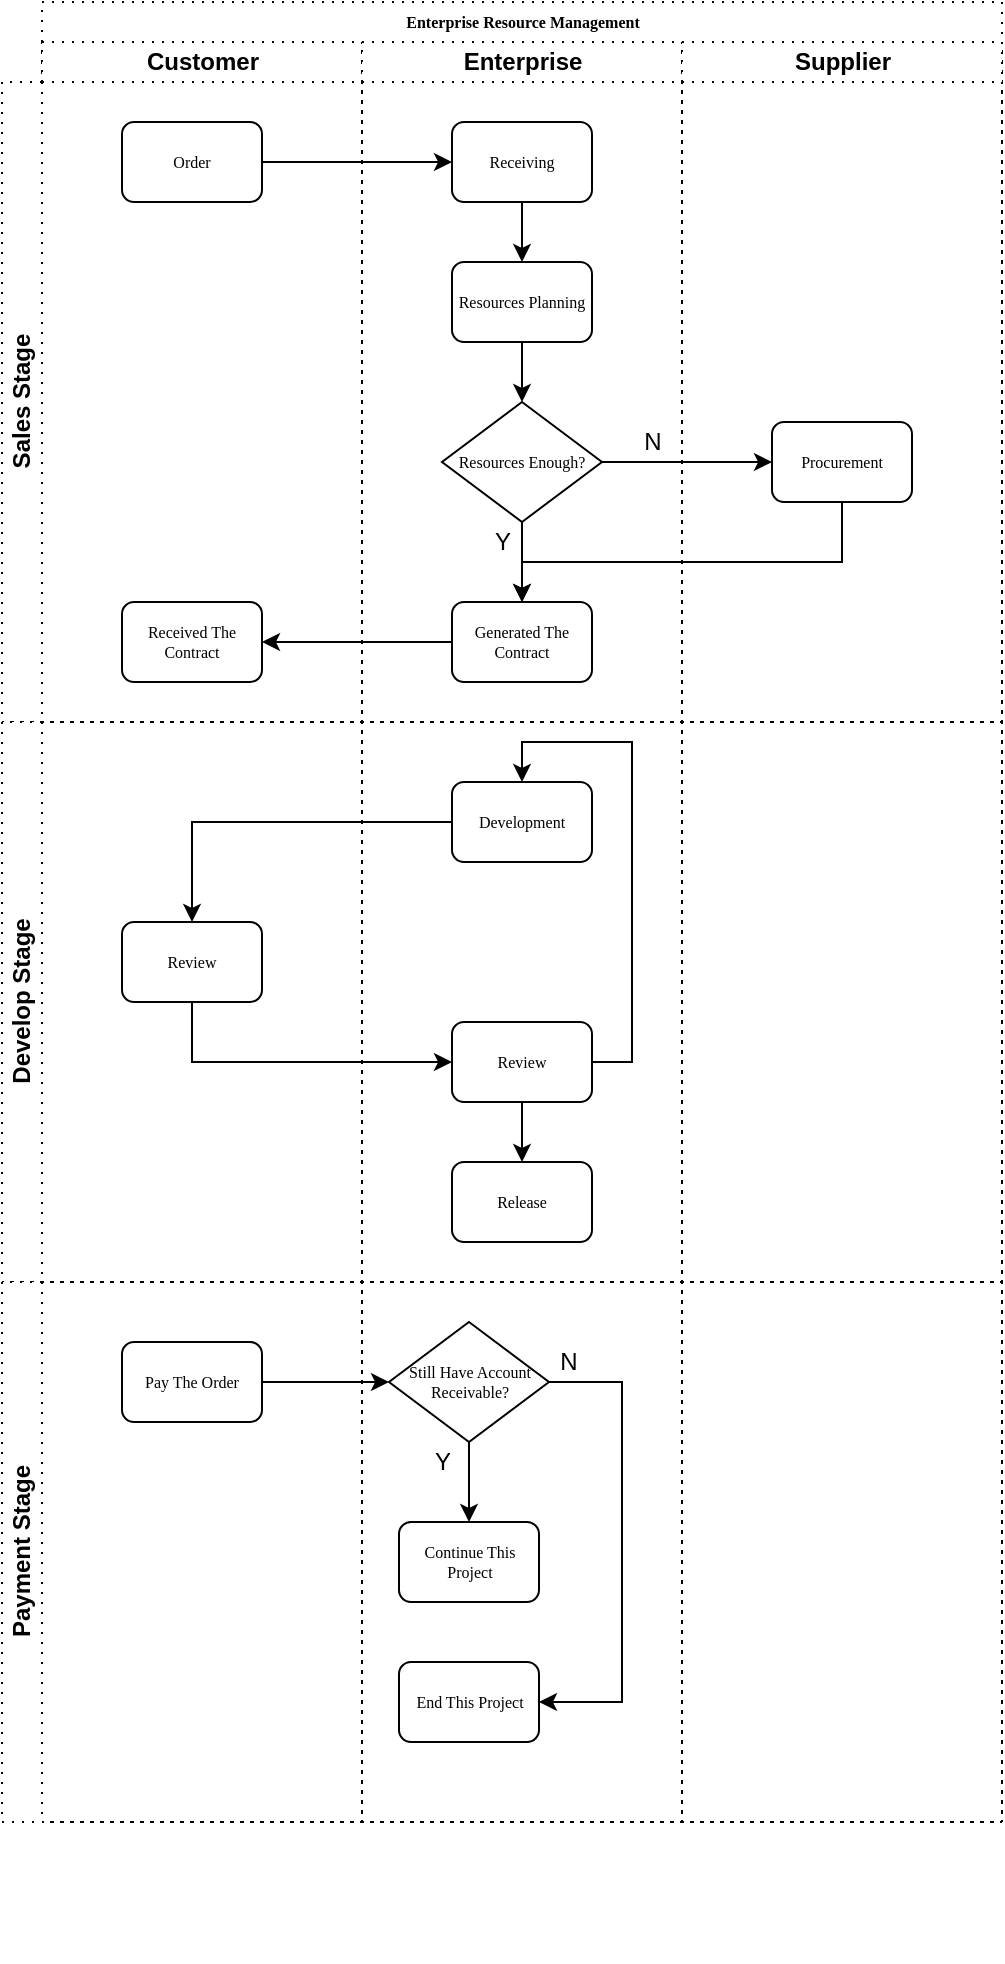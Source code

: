 <mxfile version="14.4.3" type="device" pages="2"><diagram name="流程图" id="wck8AHuscvr_MnNPHwj-"><mxGraphModel dx="1058" dy="791" grid="1" gridSize="10" guides="1" tooltips="1" connect="1" arrows="1" fold="1" page="1" pageScale="1" pageWidth="827" pageHeight="1169" math="0" shadow="0"><root><mxCell id="fPqLP5MSoPz_TNZKcSrI-0"/><mxCell id="fPqLP5MSoPz_TNZKcSrI-1" parent="fPqLP5MSoPz_TNZKcSrI-0"/><mxCell id="V-G7NTy1UV1EWNPCt-w--10" value="" style="group" vertex="1" connectable="0" parent="fPqLP5MSoPz_TNZKcSrI-1"><mxGeometry x="140" y="50" width="500" height="980" as="geometry"/></mxCell><mxCell id="fPqLP5MSoPz_TNZKcSrI-44" value="&lt;div&gt;Sales Stage&lt;/div&gt;" style="swimlane;html=1;startSize=20;horizontal=0;dashed=1;dashPattern=1 4;" parent="V-G7NTy1UV1EWNPCt-w--10" vertex="1"><mxGeometry y="40" width="500" height="320" as="geometry"/></mxCell><mxCell id="fPqLP5MSoPz_TNZKcSrI-46" value="Develop Stage" style="swimlane;html=1;startSize=20;horizontal=0;dashed=1;dashPattern=1 4;" parent="V-G7NTy1UV1EWNPCt-w--10" vertex="1"><mxGeometry y="360" width="500" height="280" as="geometry"/></mxCell><mxCell id="V-G7NTy1UV1EWNPCt-w--9" value="" style="group" vertex="1" connectable="0" parent="V-G7NTy1UV1EWNPCt-w--10"><mxGeometry x="20" width="480" height="980" as="geometry"/></mxCell><mxCell id="fPqLP5MSoPz_TNZKcSrI-2" value="Enterprise Resource Management" style="swimlane;html=1;childLayout=stackLayout;startSize=20;rounded=0;shadow=0;labelBackgroundColor=none;strokeWidth=1;fontFamily=Verdana;fontSize=8;align=center;dashed=1;dashPattern=1 4;" parent="V-G7NTy1UV1EWNPCt-w--9" vertex="1"><mxGeometry width="480" height="910" as="geometry"/></mxCell><mxCell id="fPqLP5MSoPz_TNZKcSrI-14" style="edgeStyle=orthogonalEdgeStyle;rounded=1;html=1;labelBackgroundColor=none;startArrow=none;startFill=0;startSize=5;endArrow=classicThin;endFill=1;endSize=5;jettySize=auto;orthogonalLoop=1;strokeWidth=1;fontFamily=Verdana;fontSize=8" parent="fPqLP5MSoPz_TNZKcSrI-2" edge="1"><mxGeometry relative="1" as="geometry"><mxPoint x="600" y="690" as="sourcePoint"/></mxGeometry></mxCell><mxCell id="fPqLP5MSoPz_TNZKcSrI-15" style="edgeStyle=orthogonalEdgeStyle;rounded=1;html=1;labelBackgroundColor=none;startArrow=none;startFill=0;startSize=5;endArrow=classicThin;endFill=1;endSize=5;jettySize=auto;orthogonalLoop=1;strokeWidth=1;fontFamily=Verdana;fontSize=8" parent="fPqLP5MSoPz_TNZKcSrI-2" edge="1"><mxGeometry relative="1" as="geometry"><mxPoint x="770" y="690" as="sourcePoint"/></mxGeometry></mxCell><mxCell id="fPqLP5MSoPz_TNZKcSrI-16" style="edgeStyle=orthogonalEdgeStyle;rounded=1;html=1;labelBackgroundColor=none;startArrow=none;startFill=0;startSize=5;endArrow=classicThin;endFill=1;endSize=5;jettySize=auto;orthogonalLoop=1;strokeWidth=1;fontFamily=Verdana;fontSize=8" parent="fPqLP5MSoPz_TNZKcSrI-2" edge="1"><mxGeometry relative="1" as="geometry"><mxPoint x="610" y="450" as="sourcePoint"/></mxGeometry></mxCell><mxCell id="fPqLP5MSoPz_TNZKcSrI-17" style="edgeStyle=orthogonalEdgeStyle;rounded=1;html=1;labelBackgroundColor=none;startArrow=none;startFill=0;startSize=5;endArrow=classicThin;endFill=1;endSize=5;jettySize=auto;orthogonalLoop=1;strokeColor=#000000;strokeWidth=1;fontFamily=Verdana;fontSize=8;fontColor=#000000;" parent="fPqLP5MSoPz_TNZKcSrI-2" edge="1"><mxGeometry relative="1" as="geometry"><mxPoint x="610" y="610" as="targetPoint"/></mxGeometry></mxCell><mxCell id="V-G7NTy1UV1EWNPCt-w--43" value="" style="group" vertex="1" connectable="0" parent="fPqLP5MSoPz_TNZKcSrI-2"><mxGeometry y="20" width="320" height="890" as="geometry"/></mxCell><mxCell id="fPqLP5MSoPz_TNZKcSrI-3" value="Customer" style="swimlane;html=1;startSize=20;dashed=1;dashPattern=1 4;" parent="V-G7NTy1UV1EWNPCt-w--43" vertex="1"><mxGeometry width="160" height="890" as="geometry"/></mxCell><mxCell id="V-G7NTy1UV1EWNPCt-w--78" value="Pay The Order" style="rounded=1;whiteSpace=wrap;html=1;shadow=0;labelBackgroundColor=none;strokeWidth=1;fontFamily=Verdana;fontSize=8;align=center;" vertex="1" parent="fPqLP5MSoPz_TNZKcSrI-3"><mxGeometry x="40" y="650" width="70" height="40" as="geometry"/></mxCell><mxCell id="fPqLP5MSoPz_TNZKcSrI-23" value="Enterprise" style="swimlane;html=1;startSize=20;dashed=1;dashPattern=1 4;" parent="V-G7NTy1UV1EWNPCt-w--43" vertex="1"><mxGeometry x="160" width="160" height="890" as="geometry"/></mxCell><mxCell id="V-G7NTy1UV1EWNPCt-w--83" style="edgeStyle=orthogonalEdgeStyle;rounded=0;orthogonalLoop=1;jettySize=auto;html=1;" edge="1" parent="fPqLP5MSoPz_TNZKcSrI-23" source="V-G7NTy1UV1EWNPCt-w--79" target="V-G7NTy1UV1EWNPCt-w--81"><mxGeometry relative="1" as="geometry"/></mxCell><mxCell id="V-G7NTy1UV1EWNPCt-w--84" style="edgeStyle=orthogonalEdgeStyle;rounded=0;orthogonalLoop=1;jettySize=auto;html=1;entryX=1;entryY=0.5;entryDx=0;entryDy=0;" edge="1" parent="fPqLP5MSoPz_TNZKcSrI-23" source="V-G7NTy1UV1EWNPCt-w--79" target="V-G7NTy1UV1EWNPCt-w--82"><mxGeometry relative="1" as="geometry"><Array as="points"><mxPoint x="130" y="670"/><mxPoint x="130" y="830"/></Array></mxGeometry></mxCell><mxCell id="V-G7NTy1UV1EWNPCt-w--79" value="Still Have Account Receivable?" style="rhombus;whiteSpace=wrap;html=1;rounded=0;shadow=0;labelBackgroundColor=none;strokeWidth=1;fontFamily=Verdana;fontSize=8;align=center;" vertex="1" parent="fPqLP5MSoPz_TNZKcSrI-23"><mxGeometry x="13.5" y="640" width="80" height="60" as="geometry"/></mxCell><mxCell id="V-G7NTy1UV1EWNPCt-w--81" value="Continue This Project" style="rounded=1;whiteSpace=wrap;html=1;shadow=0;labelBackgroundColor=none;strokeWidth=1;fontFamily=Verdana;fontSize=8;align=center;" vertex="1" parent="fPqLP5MSoPz_TNZKcSrI-23"><mxGeometry x="18.5" y="740" width="70" height="40" as="geometry"/></mxCell><mxCell id="V-G7NTy1UV1EWNPCt-w--82" value="End This Project" style="rounded=1;whiteSpace=wrap;html=1;shadow=0;labelBackgroundColor=none;strokeWidth=1;fontFamily=Verdana;fontSize=8;align=center;" vertex="1" parent="fPqLP5MSoPz_TNZKcSrI-23"><mxGeometry x="18.5" y="810" width="70" height="40" as="geometry"/></mxCell><mxCell id="V-G7NTy1UV1EWNPCt-w--85" value="N" style="text;html=1;resizable=0;autosize=1;align=center;verticalAlign=middle;points=[];fillColor=none;strokeColor=none;rounded=0;" vertex="1" parent="fPqLP5MSoPz_TNZKcSrI-23"><mxGeometry x="93" y="650" width="20" height="20" as="geometry"/></mxCell><mxCell id="V-G7NTy1UV1EWNPCt-w--86" value="Y" style="text;html=1;resizable=0;autosize=1;align=center;verticalAlign=middle;points=[];fillColor=none;strokeColor=none;rounded=0;" vertex="1" parent="fPqLP5MSoPz_TNZKcSrI-23"><mxGeometry x="30" y="700" width="20" height="20" as="geometry"/></mxCell><mxCell id="V-G7NTy1UV1EWNPCt-w--80" style="edgeStyle=orthogonalEdgeStyle;rounded=0;orthogonalLoop=1;jettySize=auto;html=1;" edge="1" parent="V-G7NTy1UV1EWNPCt-w--43" source="V-G7NTy1UV1EWNPCt-w--78" target="V-G7NTy1UV1EWNPCt-w--79"><mxGeometry relative="1" as="geometry"/></mxCell><mxCell id="V-G7NTy1UV1EWNPCt-w--0" value="Supplier" style="swimlane;html=1;startSize=20;dashed=1;dashPattern=1 4;" vertex="1" parent="V-G7NTy1UV1EWNPCt-w--9"><mxGeometry x="320" y="20" width="160" height="890" as="geometry"><mxRectangle x="510" y="100" width="80" height="20" as="alternateBounds"/></mxGeometry></mxCell><mxCell id="V-G7NTy1UV1EWNPCt-w--12" value="" style="edgeStyle=orthogonalEdgeStyle;rounded=0;orthogonalLoop=1;jettySize=auto;html=1;" edge="1" parent="V-G7NTy1UV1EWNPCt-w--9" source="fPqLP5MSoPz_TNZKcSrI-5" target="V-G7NTy1UV1EWNPCt-w--11"><mxGeometry relative="1" as="geometry"/></mxCell><mxCell id="V-G7NTy1UV1EWNPCt-w--11" value="Receiving" style="rounded=1;whiteSpace=wrap;html=1;shadow=0;labelBackgroundColor=none;strokeWidth=1;fontFamily=Verdana;fontSize=8;align=center;" vertex="1" parent="V-G7NTy1UV1EWNPCt-w--9"><mxGeometry x="205" y="60" width="70" height="40" as="geometry"/></mxCell><mxCell id="fPqLP5MSoPz_TNZKcSrI-5" value="Order" style="rounded=1;whiteSpace=wrap;html=1;shadow=0;labelBackgroundColor=none;strokeWidth=1;fontFamily=Verdana;fontSize=8;align=center;" parent="V-G7NTy1UV1EWNPCt-w--9" vertex="1"><mxGeometry x="40" y="60" width="70" height="40" as="geometry"/></mxCell><mxCell id="V-G7NTy1UV1EWNPCt-w--30" style="edgeStyle=orthogonalEdgeStyle;rounded=0;orthogonalLoop=1;jettySize=auto;html=1;entryX=0.5;entryY=0;entryDx=0;entryDy=0;" edge="1" parent="V-G7NTy1UV1EWNPCt-w--9" source="V-G7NTy1UV1EWNPCt-w--13" target="V-G7NTy1UV1EWNPCt-w--27"><mxGeometry relative="1" as="geometry"><Array as="points"><mxPoint x="400" y="280"/><mxPoint x="240" y="280"/></Array></mxGeometry></mxCell><mxCell id="V-G7NTy1UV1EWNPCt-w--13" value="Procurement" style="rounded=1;whiteSpace=wrap;html=1;shadow=0;labelBackgroundColor=none;strokeWidth=1;fontFamily=Verdana;fontSize=8;align=center;" vertex="1" parent="V-G7NTy1UV1EWNPCt-w--9"><mxGeometry x="365" y="210" width="70" height="40" as="geometry"/></mxCell><mxCell id="V-G7NTy1UV1EWNPCt-w--20" style="edgeStyle=orthogonalEdgeStyle;rounded=0;orthogonalLoop=1;jettySize=auto;html=1;" edge="1" parent="V-G7NTy1UV1EWNPCt-w--9" source="V-G7NTy1UV1EWNPCt-w--15" target="V-G7NTy1UV1EWNPCt-w--19"><mxGeometry relative="1" as="geometry"/></mxCell><mxCell id="V-G7NTy1UV1EWNPCt-w--15" value="Resources Planning" style="rounded=1;whiteSpace=wrap;html=1;shadow=0;labelBackgroundColor=none;strokeWidth=1;fontFamily=Verdana;fontSize=8;align=center;" vertex="1" parent="V-G7NTy1UV1EWNPCt-w--9"><mxGeometry x="205" y="130" width="70" height="40" as="geometry"/></mxCell><mxCell id="V-G7NTy1UV1EWNPCt-w--16" value="" style="edgeStyle=orthogonalEdgeStyle;rounded=0;orthogonalLoop=1;jettySize=auto;html=1;" edge="1" parent="V-G7NTy1UV1EWNPCt-w--9" source="V-G7NTy1UV1EWNPCt-w--11" target="V-G7NTy1UV1EWNPCt-w--15"><mxGeometry relative="1" as="geometry"/></mxCell><mxCell id="V-G7NTy1UV1EWNPCt-w--25" style="edgeStyle=orthogonalEdgeStyle;rounded=0;orthogonalLoop=1;jettySize=auto;html=1;" edge="1" parent="V-G7NTy1UV1EWNPCt-w--9" source="V-G7NTy1UV1EWNPCt-w--19" target="V-G7NTy1UV1EWNPCt-w--13"><mxGeometry relative="1" as="geometry"/></mxCell><mxCell id="V-G7NTy1UV1EWNPCt-w--28" style="edgeStyle=orthogonalEdgeStyle;rounded=0;orthogonalLoop=1;jettySize=auto;html=1;" edge="1" parent="V-G7NTy1UV1EWNPCt-w--9" source="V-G7NTy1UV1EWNPCt-w--19" target="V-G7NTy1UV1EWNPCt-w--27"><mxGeometry relative="1" as="geometry"/></mxCell><mxCell id="V-G7NTy1UV1EWNPCt-w--19" value="Resources Enough?" style="rhombus;whiteSpace=wrap;html=1;rounded=0;shadow=0;labelBackgroundColor=none;strokeWidth=1;fontFamily=Verdana;fontSize=8;align=center;" vertex="1" parent="V-G7NTy1UV1EWNPCt-w--9"><mxGeometry x="200" y="200" width="80" height="60" as="geometry"/></mxCell><mxCell id="V-G7NTy1UV1EWNPCt-w--26" value="N" style="text;html=1;resizable=0;autosize=1;align=center;verticalAlign=middle;points=[];fillColor=none;strokeColor=none;rounded=0;" vertex="1" parent="V-G7NTy1UV1EWNPCt-w--9"><mxGeometry x="295" y="210" width="20" height="20" as="geometry"/></mxCell><mxCell id="V-G7NTy1UV1EWNPCt-w--32" style="edgeStyle=orthogonalEdgeStyle;rounded=0;orthogonalLoop=1;jettySize=auto;html=1;" edge="1" parent="V-G7NTy1UV1EWNPCt-w--9" source="V-G7NTy1UV1EWNPCt-w--27" target="V-G7NTy1UV1EWNPCt-w--31"><mxGeometry relative="1" as="geometry"/></mxCell><mxCell id="V-G7NTy1UV1EWNPCt-w--27" value="&lt;div&gt;Generated The Contract&lt;/div&gt;" style="rounded=1;whiteSpace=wrap;html=1;shadow=0;labelBackgroundColor=none;strokeWidth=1;fontFamily=Verdana;fontSize=8;align=center;" vertex="1" parent="V-G7NTy1UV1EWNPCt-w--9"><mxGeometry x="205" y="300" width="70" height="40" as="geometry"/></mxCell><mxCell id="V-G7NTy1UV1EWNPCt-w--29" value="Y" style="text;html=1;resizable=0;autosize=1;align=center;verticalAlign=middle;points=[];fillColor=none;strokeColor=none;rounded=0;" vertex="1" parent="V-G7NTy1UV1EWNPCt-w--9"><mxGeometry x="220" y="260" width="20" height="20" as="geometry"/></mxCell><mxCell id="V-G7NTy1UV1EWNPCt-w--31" value="Received The Contract" style="rounded=1;whiteSpace=wrap;html=1;shadow=0;labelBackgroundColor=none;strokeWidth=1;fontFamily=Verdana;fontSize=8;align=center;" vertex="1" parent="V-G7NTy1UV1EWNPCt-w--9"><mxGeometry x="40" y="300" width="70" height="40" as="geometry"/></mxCell><mxCell id="V-G7NTy1UV1EWNPCt-w--35" style="edgeStyle=orthogonalEdgeStyle;rounded=0;orthogonalLoop=1;jettySize=auto;html=1;" edge="1" parent="V-G7NTy1UV1EWNPCt-w--9" source="5tt7V-FIBjSUGp6FZpvf-8" target="5tt7V-FIBjSUGp6FZpvf-12"><mxGeometry relative="1" as="geometry"/></mxCell><mxCell id="5tt7V-FIBjSUGp6FZpvf-8" value="Development" style="rounded=1;whiteSpace=wrap;html=1;shadow=0;labelBackgroundColor=none;strokeWidth=1;fontFamily=Verdana;fontSize=8;align=center;" parent="V-G7NTy1UV1EWNPCt-w--9" vertex="1"><mxGeometry x="205" y="390" width="70" height="40" as="geometry"/></mxCell><mxCell id="V-G7NTy1UV1EWNPCt-w--37" style="edgeStyle=orthogonalEdgeStyle;rounded=0;orthogonalLoop=1;jettySize=auto;html=1;entryX=0;entryY=0.5;entryDx=0;entryDy=0;" edge="1" parent="V-G7NTy1UV1EWNPCt-w--9" source="5tt7V-FIBjSUGp6FZpvf-12" target="V-G7NTy1UV1EWNPCt-w--36"><mxGeometry relative="1" as="geometry"><Array as="points"><mxPoint x="75" y="530"/></Array></mxGeometry></mxCell><mxCell id="5tt7V-FIBjSUGp6FZpvf-12" value="Review" style="rounded=1;whiteSpace=wrap;html=1;shadow=0;labelBackgroundColor=none;strokeWidth=1;fontFamily=Verdana;fontSize=8;align=center;" parent="V-G7NTy1UV1EWNPCt-w--9" vertex="1"><mxGeometry x="40" y="460" width="70" height="40" as="geometry"/></mxCell><mxCell id="V-G7NTy1UV1EWNPCt-w--38" style="edgeStyle=orthogonalEdgeStyle;rounded=0;orthogonalLoop=1;jettySize=auto;html=1;entryX=0.5;entryY=0;entryDx=0;entryDy=0;" edge="1" parent="V-G7NTy1UV1EWNPCt-w--9" source="V-G7NTy1UV1EWNPCt-w--36" target="5tt7V-FIBjSUGp6FZpvf-8"><mxGeometry relative="1" as="geometry"><Array as="points"><mxPoint x="295" y="530"/><mxPoint x="295" y="370"/><mxPoint x="240" y="370"/></Array></mxGeometry></mxCell><mxCell id="V-G7NTy1UV1EWNPCt-w--40" style="edgeStyle=orthogonalEdgeStyle;rounded=0;orthogonalLoop=1;jettySize=auto;html=1;" edge="1" parent="V-G7NTy1UV1EWNPCt-w--9" source="V-G7NTy1UV1EWNPCt-w--36" target="V-G7NTy1UV1EWNPCt-w--39"><mxGeometry relative="1" as="geometry"/></mxCell><mxCell id="V-G7NTy1UV1EWNPCt-w--36" value="Review" style="rounded=1;whiteSpace=wrap;html=1;shadow=0;labelBackgroundColor=none;strokeWidth=1;fontFamily=Verdana;fontSize=8;align=center;" vertex="1" parent="V-G7NTy1UV1EWNPCt-w--9"><mxGeometry x="205" y="510" width="70" height="40" as="geometry"/></mxCell><mxCell id="V-G7NTy1UV1EWNPCt-w--39" value="Release" style="rounded=1;whiteSpace=wrap;html=1;shadow=0;labelBackgroundColor=none;strokeWidth=1;fontFamily=Verdana;fontSize=8;align=center;" vertex="1" parent="V-G7NTy1UV1EWNPCt-w--9"><mxGeometry x="205" y="580" width="70" height="40" as="geometry"/></mxCell><mxCell id="V-G7NTy1UV1EWNPCt-w--41" value="Payment Stage" style="swimlane;html=1;startSize=20;horizontal=0;dashed=1;dashPattern=1 4;" vertex="1" parent="fPqLP5MSoPz_TNZKcSrI-1"><mxGeometry x="140" y="690" width="500" height="270" as="geometry"/></mxCell></root></mxGraphModel></diagram><diagram id="HnMZS1PMV2P4NtDNfkI-" name="状态图"><mxGraphModel dx="620" dy="463" grid="1" gridSize="10" guides="1" tooltips="1" connect="1" arrows="1" fold="1" page="1" pageScale="1" pageWidth="827" pageHeight="1169" math="0" shadow="0"><root><mxCell id="RPpG4Cv6b0iFzf3UB7fu-0"/><mxCell id="RPpG4Cv6b0iFzf3UB7fu-1" parent="RPpG4Cv6b0iFzf3UB7fu-0"/><mxCell id="sPhZNqeCGnTMituld8Pw-2" value="" style="edgeStyle=orthogonalEdgeStyle;rounded=0;orthogonalLoop=1;jettySize=auto;html=1;" edge="1" parent="RPpG4Cv6b0iFzf3UB7fu-1" source="sPhZNqeCGnTMituld8Pw-0" target="sPhZNqeCGnTMituld8Pw-1"><mxGeometry relative="1" as="geometry"/></mxCell><mxCell id="sPhZNqeCGnTMituld8Pw-0" value="Not Ordered" style="rounded=1;whiteSpace=wrap;html=1;shadow=0;labelBackgroundColor=none;strokeWidth=1;fontFamily=Verdana;fontSize=8;align=center;" vertex="1" parent="RPpG4Cv6b0iFzf3UB7fu-1"><mxGeometry x="40" y="120" width="70" height="40" as="geometry"/></mxCell><mxCell id="N70MzGy2n-orYxFdaX41-1" value="" style="edgeStyle=orthogonalEdgeStyle;rounded=0;orthogonalLoop=1;jettySize=auto;html=1;" edge="1" parent="RPpG4Cv6b0iFzf3UB7fu-1" source="sPhZNqeCGnTMituld8Pw-1" target="N70MzGy2n-orYxFdaX41-0"><mxGeometry relative="1" as="geometry"/></mxCell><mxCell id="sPhZNqeCGnTMituld8Pw-1" value="Ordered" style="rounded=1;whiteSpace=wrap;html=1;shadow=0;labelBackgroundColor=none;strokeWidth=1;fontFamily=Verdana;fontSize=8;align=center;" vertex="1" parent="RPpG4Cv6b0iFzf3UB7fu-1"><mxGeometry x="190" y="120" width="70" height="40" as="geometry"/></mxCell><mxCell id="DF01QkJIUBWDTDd1Nxd9-1" value="" style="edgeStyle=orthogonalEdgeStyle;rounded=0;orthogonalLoop=1;jettySize=auto;html=1;entryX=0;entryY=0.5;entryDx=0;entryDy=0;" edge="1" parent="RPpG4Cv6b0iFzf3UB7fu-1" source="N70MzGy2n-orYxFdaX41-0" target="DF01QkJIUBWDTDd1Nxd9-0"><mxGeometry relative="1" as="geometry"><Array as="points"><mxPoint x="375" y="250"/></Array></mxGeometry></mxCell><mxCell id="LW1SRojkj-UplVmnCD7l-1" value="" style="edgeStyle=orthogonalEdgeStyle;rounded=0;orthogonalLoop=1;jettySize=auto;html=1;" edge="1" parent="RPpG4Cv6b0iFzf3UB7fu-1" source="N70MzGy2n-orYxFdaX41-0" target="LW1SRojkj-UplVmnCD7l-0"><mxGeometry relative="1" as="geometry"/></mxCell><mxCell id="N70MzGy2n-orYxFdaX41-0" value="Assessed" style="rounded=1;whiteSpace=wrap;html=1;shadow=0;labelBackgroundColor=none;strokeWidth=1;fontFamily=Verdana;fontSize=8;align=center;" vertex="1" parent="RPpG4Cv6b0iFzf3UB7fu-1"><mxGeometry x="340" y="120" width="70" height="40" as="geometry"/></mxCell><mxCell id="LW1SRojkj-UplVmnCD7l-4" style="edgeStyle=orthogonalEdgeStyle;rounded=0;orthogonalLoop=1;jettySize=auto;html=1;entryX=0.571;entryY=1;entryDx=0;entryDy=0;entryPerimeter=0;exitX=1;exitY=0.5;exitDx=0;exitDy=0;" edge="1" parent="RPpG4Cv6b0iFzf3UB7fu-1" source="DF01QkJIUBWDTDd1Nxd9-0" target="LW1SRojkj-UplVmnCD7l-0"><mxGeometry relative="1" as="geometry"/></mxCell><mxCell id="DF01QkJIUBWDTDd1Nxd9-0" value="Purchased" style="rounded=1;whiteSpace=wrap;html=1;shadow=0;labelBackgroundColor=none;strokeWidth=1;fontFamily=Verdana;fontSize=8;align=center;" vertex="1" parent="RPpG4Cv6b0iFzf3UB7fu-1"><mxGeometry x="420" y="230" width="70" height="40" as="geometry"/></mxCell><mxCell id="LW1SRojkj-UplVmnCD7l-3" value="" style="edgeStyle=orthogonalEdgeStyle;rounded=0;orthogonalLoop=1;jettySize=auto;html=1;" edge="1" parent="RPpG4Cv6b0iFzf3UB7fu-1" source="LW1SRojkj-UplVmnCD7l-0" target="LW1SRojkj-UplVmnCD7l-2"><mxGeometry relative="1" as="geometry"/></mxCell><mxCell id="LW1SRojkj-UplVmnCD7l-0" value="Generated Contract" style="rounded=1;whiteSpace=wrap;html=1;shadow=0;labelBackgroundColor=none;strokeWidth=1;fontFamily=Verdana;fontSize=8;align=center;" vertex="1" parent="RPpG4Cv6b0iFzf3UB7fu-1"><mxGeometry x="490" y="120" width="70" height="40" as="geometry"/></mxCell><mxCell id="LW1SRojkj-UplVmnCD7l-2" value="&lt;div&gt;Signed&lt;/div&gt;&lt;div&gt;&lt;/div&gt;Contract" style="rounded=1;whiteSpace=wrap;html=1;shadow=0;labelBackgroundColor=none;strokeWidth=1;fontFamily=Verdana;fontSize=8;align=center;" vertex="1" parent="RPpG4Cv6b0iFzf3UB7fu-1"><mxGeometry x="640" y="120" width="70" height="40" as="geometry"/></mxCell><mxCell id="LW1SRojkj-UplVmnCD7l-5" value="Order" style="text;html=1;resizable=0;autosize=1;align=center;verticalAlign=middle;points=[];fillColor=none;strokeColor=none;rounded=0;" vertex="1" parent="RPpG4Cv6b0iFzf3UB7fu-1"><mxGeometry x="120" y="120" width="50" height="20" as="geometry"/></mxCell><mxCell id="LW1SRojkj-UplVmnCD7l-6" value="Assess" style="text;html=1;resizable=0;autosize=1;align=center;verticalAlign=middle;points=[];fillColor=none;strokeColor=none;rounded=0;" vertex="1" parent="RPpG4Cv6b0iFzf3UB7fu-1"><mxGeometry x="270" y="120" width="50" height="20" as="geometry"/></mxCell><mxCell id="LW1SRojkj-UplVmnCD7l-7" value="Generate" style="text;html=1;resizable=0;autosize=1;align=center;verticalAlign=middle;points=[];fillColor=none;strokeColor=none;rounded=0;" vertex="1" parent="RPpG4Cv6b0iFzf3UB7fu-1"><mxGeometry x="413.5" y="120" width="70" height="20" as="geometry"/></mxCell><mxCell id="LW1SRojkj-UplVmnCD7l-8" value="Purchase" style="text;html=1;resizable=0;autosize=1;align=center;verticalAlign=middle;points=[];fillColor=none;strokeColor=none;rounded=0;" vertex="1" parent="RPpG4Cv6b0iFzf3UB7fu-1"><mxGeometry x="300" y="190" width="70" height="20" as="geometry"/></mxCell><mxCell id="LW1SRojkj-UplVmnCD7l-9" value="Generate" style="text;html=1;resizable=0;autosize=1;align=center;verticalAlign=middle;points=[];fillColor=none;strokeColor=none;rounded=0;" vertex="1" parent="RPpG4Cv6b0iFzf3UB7fu-1"><mxGeometry x="450" y="190" width="70" height="20" as="geometry"/></mxCell><mxCell id="LW1SRojkj-UplVmnCD7l-10" value="Sign" style="text;html=1;resizable=0;autosize=1;align=center;verticalAlign=middle;points=[];fillColor=none;strokeColor=none;rounded=0;" vertex="1" parent="RPpG4Cv6b0iFzf3UB7fu-1"><mxGeometry x="575" y="120" width="40" height="20" as="geometry"/></mxCell><mxCell id="4UWxq-4a3_ymSuKHxoRB-0" value="Sales" style="text;html=1;resizable=0;autosize=1;align=center;verticalAlign=middle;points=[];fillColor=none;strokeColor=none;rounded=0;" vertex="1" parent="RPpG4Cv6b0iFzf3UB7fu-1"><mxGeometry x="40" y="70" width="50" height="20" as="geometry"/></mxCell><mxCell id="4UWxq-4a3_ymSuKHxoRB-1" value="Project" style="text;html=1;resizable=0;autosize=1;align=center;verticalAlign=middle;points=[];fillColor=none;strokeColor=none;rounded=0;" vertex="1" parent="RPpG4Cv6b0iFzf3UB7fu-1"><mxGeometry x="50" y="300" width="50" height="20" as="geometry"/></mxCell><mxCell id="4UWxq-4a3_ymSuKHxoRB-4" style="edgeStyle=orthogonalEdgeStyle;rounded=0;orthogonalLoop=1;jettySize=auto;html=1;" edge="1" parent="RPpG4Cv6b0iFzf3UB7fu-1" source="4UWxq-4a3_ymSuKHxoRB-2" target="4UWxq-4a3_ymSuKHxoRB-3"><mxGeometry relative="1" as="geometry"/></mxCell><mxCell id="4UWxq-4a3_ymSuKHxoRB-2" value="Not Approved" style="rounded=1;whiteSpace=wrap;html=1;shadow=0;labelBackgroundColor=none;strokeWidth=1;fontFamily=Verdana;fontSize=8;align=center;" vertex="1" parent="RPpG4Cv6b0iFzf3UB7fu-1"><mxGeometry x="40" y="350" width="70" height="40" as="geometry"/></mxCell><mxCell id="4UWxq-4a3_ymSuKHxoRB-7" value="" style="edgeStyle=orthogonalEdgeStyle;rounded=0;orthogonalLoop=1;jettySize=auto;html=1;" edge="1" parent="RPpG4Cv6b0iFzf3UB7fu-1" source="4UWxq-4a3_ymSuKHxoRB-3" target="4UWxq-4a3_ymSuKHxoRB-6"><mxGeometry relative="1" as="geometry"/></mxCell><mxCell id="4UWxq-4a3_ymSuKHxoRB-3" value="Approved" style="rounded=1;whiteSpace=wrap;html=1;shadow=0;labelBackgroundColor=none;strokeWidth=1;fontFamily=Verdana;fontSize=8;align=center;" vertex="1" parent="RPpG4Cv6b0iFzf3UB7fu-1"><mxGeometry x="190" y="350" width="70" height="40" as="geometry"/></mxCell><mxCell id="4UWxq-4a3_ymSuKHxoRB-5" value="Approve" style="text;html=1;resizable=0;autosize=1;align=center;verticalAlign=middle;points=[];fillColor=none;strokeColor=none;rounded=0;" vertex="1" parent="RPpG4Cv6b0iFzf3UB7fu-1"><mxGeometry x="115" y="350" width="60" height="20" as="geometry"/></mxCell><mxCell id="HR2AaGSFq2YlxP2XL7RT-1" value="" style="edgeStyle=orthogonalEdgeStyle;rounded=0;orthogonalLoop=1;jettySize=auto;html=1;" edge="1" parent="RPpG4Cv6b0iFzf3UB7fu-1" source="4UWxq-4a3_ymSuKHxoRB-6" target="HR2AaGSFq2YlxP2XL7RT-0"><mxGeometry relative="1" as="geometry"/></mxCell><mxCell id="4UWxq-4a3_ymSuKHxoRB-6" value="&lt;div&gt;Under Development&lt;/div&gt;" style="rounded=1;whiteSpace=wrap;html=1;shadow=0;labelBackgroundColor=none;strokeWidth=1;fontFamily=Verdana;fontSize=8;align=center;" vertex="1" parent="RPpG4Cv6b0iFzf3UB7fu-1"><mxGeometry x="340" y="350" width="70" height="40" as="geometry"/></mxCell><mxCell id="1LqHYyRd0KUR--wvXDwJ-0" value="Start Dev" style="text;html=1;resizable=0;autosize=1;align=center;verticalAlign=middle;points=[];fillColor=none;strokeColor=none;rounded=0;" vertex="1" parent="RPpG4Cv6b0iFzf3UB7fu-1"><mxGeometry x="260" y="350" width="70" height="20" as="geometry"/></mxCell><mxCell id="uMwQROBqKcL0qcSWjld8-0" style="edgeStyle=orthogonalEdgeStyle;rounded=0;orthogonalLoop=1;jettySize=auto;html=1;entryX=0.5;entryY=1;entryDx=0;entryDy=0;" edge="1" parent="RPpG4Cv6b0iFzf3UB7fu-1" source="HR2AaGSFq2YlxP2XL7RT-0" target="4UWxq-4a3_ymSuKHxoRB-6"><mxGeometry relative="1" as="geometry"><Array as="points"><mxPoint x="525" y="450"/><mxPoint x="375" y="450"/></Array></mxGeometry></mxCell><mxCell id="m8dyJWAvnEcM9LXMgTdu-1" value="" style="edgeStyle=orthogonalEdgeStyle;rounded=0;orthogonalLoop=1;jettySize=auto;html=1;" edge="1" parent="RPpG4Cv6b0iFzf3UB7fu-1" source="HR2AaGSFq2YlxP2XL7RT-0" target="m8dyJWAvnEcM9LXMgTdu-0"><mxGeometry relative="1" as="geometry"/></mxCell><mxCell id="HR2AaGSFq2YlxP2XL7RT-0" value="&lt;div&gt;Reviewed&lt;/div&gt;" style="rounded=1;whiteSpace=wrap;html=1;shadow=0;labelBackgroundColor=none;strokeWidth=1;fontFamily=Verdana;fontSize=8;align=center;" vertex="1" parent="RPpG4Cv6b0iFzf3UB7fu-1"><mxGeometry x="490" y="350" width="70" height="40" as="geometry"/></mxCell><mxCell id="HR2AaGSFq2YlxP2XL7RT-2" value="Review" style="text;html=1;resizable=0;autosize=1;align=center;verticalAlign=middle;points=[];fillColor=none;strokeColor=none;rounded=0;" vertex="1" parent="RPpG4Cv6b0iFzf3UB7fu-1"><mxGeometry x="423.5" y="350" width="50" height="20" as="geometry"/></mxCell><mxCell id="uMwQROBqKcL0qcSWjld8-1" value="Start Dev" style="text;html=1;resizable=0;autosize=1;align=center;verticalAlign=middle;points=[];fillColor=none;strokeColor=none;rounded=0;" vertex="1" parent="RPpG4Cv6b0iFzf3UB7fu-1"><mxGeometry x="413.5" y="430" width="70" height="20" as="geometry"/></mxCell><mxCell id="m8dyJWAvnEcM9LXMgTdu-0" value="&lt;div&gt;Released&lt;/div&gt;" style="rounded=1;whiteSpace=wrap;html=1;shadow=0;labelBackgroundColor=none;strokeWidth=1;fontFamily=Verdana;fontSize=8;align=center;" vertex="1" parent="RPpG4Cv6b0iFzf3UB7fu-1"><mxGeometry x="640" y="350" width="70" height="40" as="geometry"/></mxCell><mxCell id="m8dyJWAvnEcM9LXMgTdu-2" value="Release" style="text;html=1;resizable=0;autosize=1;align=center;verticalAlign=middle;points=[];fillColor=none;strokeColor=none;rounded=0;" vertex="1" parent="RPpG4Cv6b0iFzf3UB7fu-1"><mxGeometry x="570" y="350" width="60" height="20" as="geometry"/></mxCell><mxCell id="0JVgeo7JFxiglxwgIxEw-0" value="Payment" style="text;html=1;resizable=0;autosize=1;align=center;verticalAlign=middle;points=[];fillColor=none;strokeColor=none;rounded=0;" vertex="1" parent="RPpG4Cv6b0iFzf3UB7fu-1"><mxGeometry x="45" y="490" width="60" height="20" as="geometry"/></mxCell><mxCell id="ZUNCVEnrMGOfnOENXell-1" value="" style="edgeStyle=orthogonalEdgeStyle;rounded=0;orthogonalLoop=1;jettySize=auto;html=1;" edge="1" parent="RPpG4Cv6b0iFzf3UB7fu-1" source="0JVgeo7JFxiglxwgIxEw-1" target="ZUNCVEnrMGOfnOENXell-0"><mxGeometry relative="1" as="geometry"/></mxCell><mxCell id="0JVgeo7JFxiglxwgIxEw-1" value="Not P&lt;span&gt;aid&lt;br&gt;&lt;/span&gt;" style="rounded=1;whiteSpace=wrap;html=1;shadow=0;labelBackgroundColor=none;strokeWidth=1;fontFamily=Verdana;fontSize=8;align=center;" vertex="1" parent="RPpG4Cv6b0iFzf3UB7fu-1"><mxGeometry x="45" y="540" width="70" height="40" as="geometry"/></mxCell><mxCell id="iWws-pOyjSJj8Bf-1l-_-1" value="" style="edgeStyle=orthogonalEdgeStyle;rounded=0;orthogonalLoop=1;jettySize=auto;html=1;" edge="1" parent="RPpG4Cv6b0iFzf3UB7fu-1" source="ZUNCVEnrMGOfnOENXell-0" target="iWws-pOyjSJj8Bf-1l-_-0"><mxGeometry relative="1" as="geometry"/></mxCell><mxCell id="ZUNCVEnrMGOfnOENXell-0" value="&lt;span&gt;Paid&lt;br&gt;&lt;/span&gt;" style="rounded=1;whiteSpace=wrap;html=1;shadow=0;labelBackgroundColor=none;strokeWidth=1;fontFamily=Verdana;fontSize=8;align=center;" vertex="1" parent="RPpG4Cv6b0iFzf3UB7fu-1"><mxGeometry x="190" y="540" width="70" height="40" as="geometry"/></mxCell><mxCell id="ZUNCVEnrMGOfnOENXell-2" value="Pay" style="text;html=1;resizable=0;autosize=1;align=center;verticalAlign=middle;points=[];fillColor=none;strokeColor=none;rounded=0;" vertex="1" parent="RPpG4Cv6b0iFzf3UB7fu-1"><mxGeometry x="130" y="540" width="40" height="20" as="geometry"/></mxCell><mxCell id="8wG7uI4HyiftjgCW5hC2-3" value="" style="edgeStyle=orthogonalEdgeStyle;rounded=0;orthogonalLoop=1;jettySize=auto;html=1;" edge="1" parent="RPpG4Cv6b0iFzf3UB7fu-1" source="iWws-pOyjSJj8Bf-1l-_-0" target="8wG7uI4HyiftjgCW5hC2-2"><mxGeometry relative="1" as="geometry"/></mxCell><mxCell id="iWws-pOyjSJj8Bf-1l-_-0" value="&lt;span&gt;Bill Checked&lt;br&gt;&lt;/span&gt;" style="rounded=1;whiteSpace=wrap;html=1;shadow=0;labelBackgroundColor=none;strokeWidth=1;fontFamily=Verdana;fontSize=8;align=center;" vertex="1" parent="RPpG4Cv6b0iFzf3UB7fu-1"><mxGeometry x="340" y="540" width="70" height="40" as="geometry"/></mxCell><mxCell id="iWws-pOyjSJj8Bf-1l-_-2" value="Check" style="text;html=1;resizable=0;autosize=1;align=center;verticalAlign=middle;points=[];fillColor=none;strokeColor=none;rounded=0;" vertex="1" parent="RPpG4Cv6b0iFzf3UB7fu-1"><mxGeometry x="275" y="540" width="50" height="20" as="geometry"/></mxCell><mxCell id="8wG7uI4HyiftjgCW5hC2-2" value="&lt;span&gt;Closed&lt;br&gt;&lt;/span&gt;" style="rounded=1;whiteSpace=wrap;html=1;shadow=0;labelBackgroundColor=none;strokeWidth=1;fontFamily=Verdana;fontSize=8;align=center;" vertex="1" parent="RPpG4Cv6b0iFzf3UB7fu-1"><mxGeometry x="490" y="540" width="70" height="40" as="geometry"/></mxCell><mxCell id="8wG7uI4HyiftjgCW5hC2-4" value="Close" style="text;html=1;resizable=0;autosize=1;align=center;verticalAlign=middle;points=[];fillColor=none;strokeColor=none;rounded=0;" vertex="1" parent="RPpG4Cv6b0iFzf3UB7fu-1"><mxGeometry x="423.5" y="540" width="50" height="20" as="geometry"/></mxCell></root></mxGraphModel></diagram></mxfile>